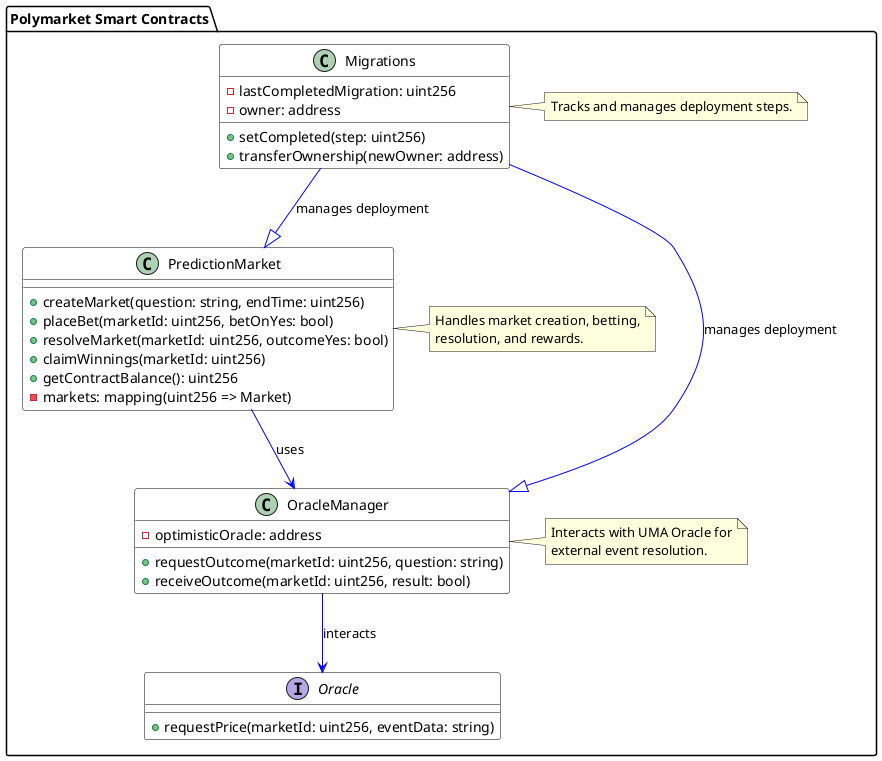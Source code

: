 @startuml
!define Solidity https://cdnjs.cloudflare.com/ajax/libs/font-awesome/6.0.0-beta3/css/all.min.css

skinparam class {
    BackgroundColor White
    BorderColor Black
    ArrowColor Blue
}

package "Polymarket Smart Contracts" {

    class PredictionMarket {
        +createMarket(question: string, endTime: uint256)
        +placeBet(marketId: uint256, betOnYes: bool)
        +resolveMarket(marketId: uint256, outcomeYes: bool)
        +claimWinnings(marketId: uint256)
        +getContractBalance(): uint256
        -markets: mapping(uint256 => Market)
    }

    class OracleManager {
        +requestOutcome(marketId: uint256, question: string)
        +receiveOutcome(marketId: uint256, result: bool)
        -optimisticOracle: address
    }

    class Migrations {
        +setCompleted(step: uint256)
        +transferOwnership(newOwner: address)
        -lastCompletedMigration: uint256
        -owner: address
    }

    interface Oracle {
        +requestPrice(marketId: uint256, eventData: string)
    }

    PredictionMarket --> OracleManager : uses
    OracleManager --> Oracle : interacts
    Migrations --|> PredictionMarket : manages deployment
    Migrations --|> OracleManager : manages deployment

    note right of PredictionMarket
        Handles market creation, betting,
        resolution, and rewards.
    end note

    note right of OracleManager
        Interacts with UMA Oracle for
        external event resolution.
    end note

    note right of Migrations
        Tracks and manages deployment steps.
    end note
}
@enduml
